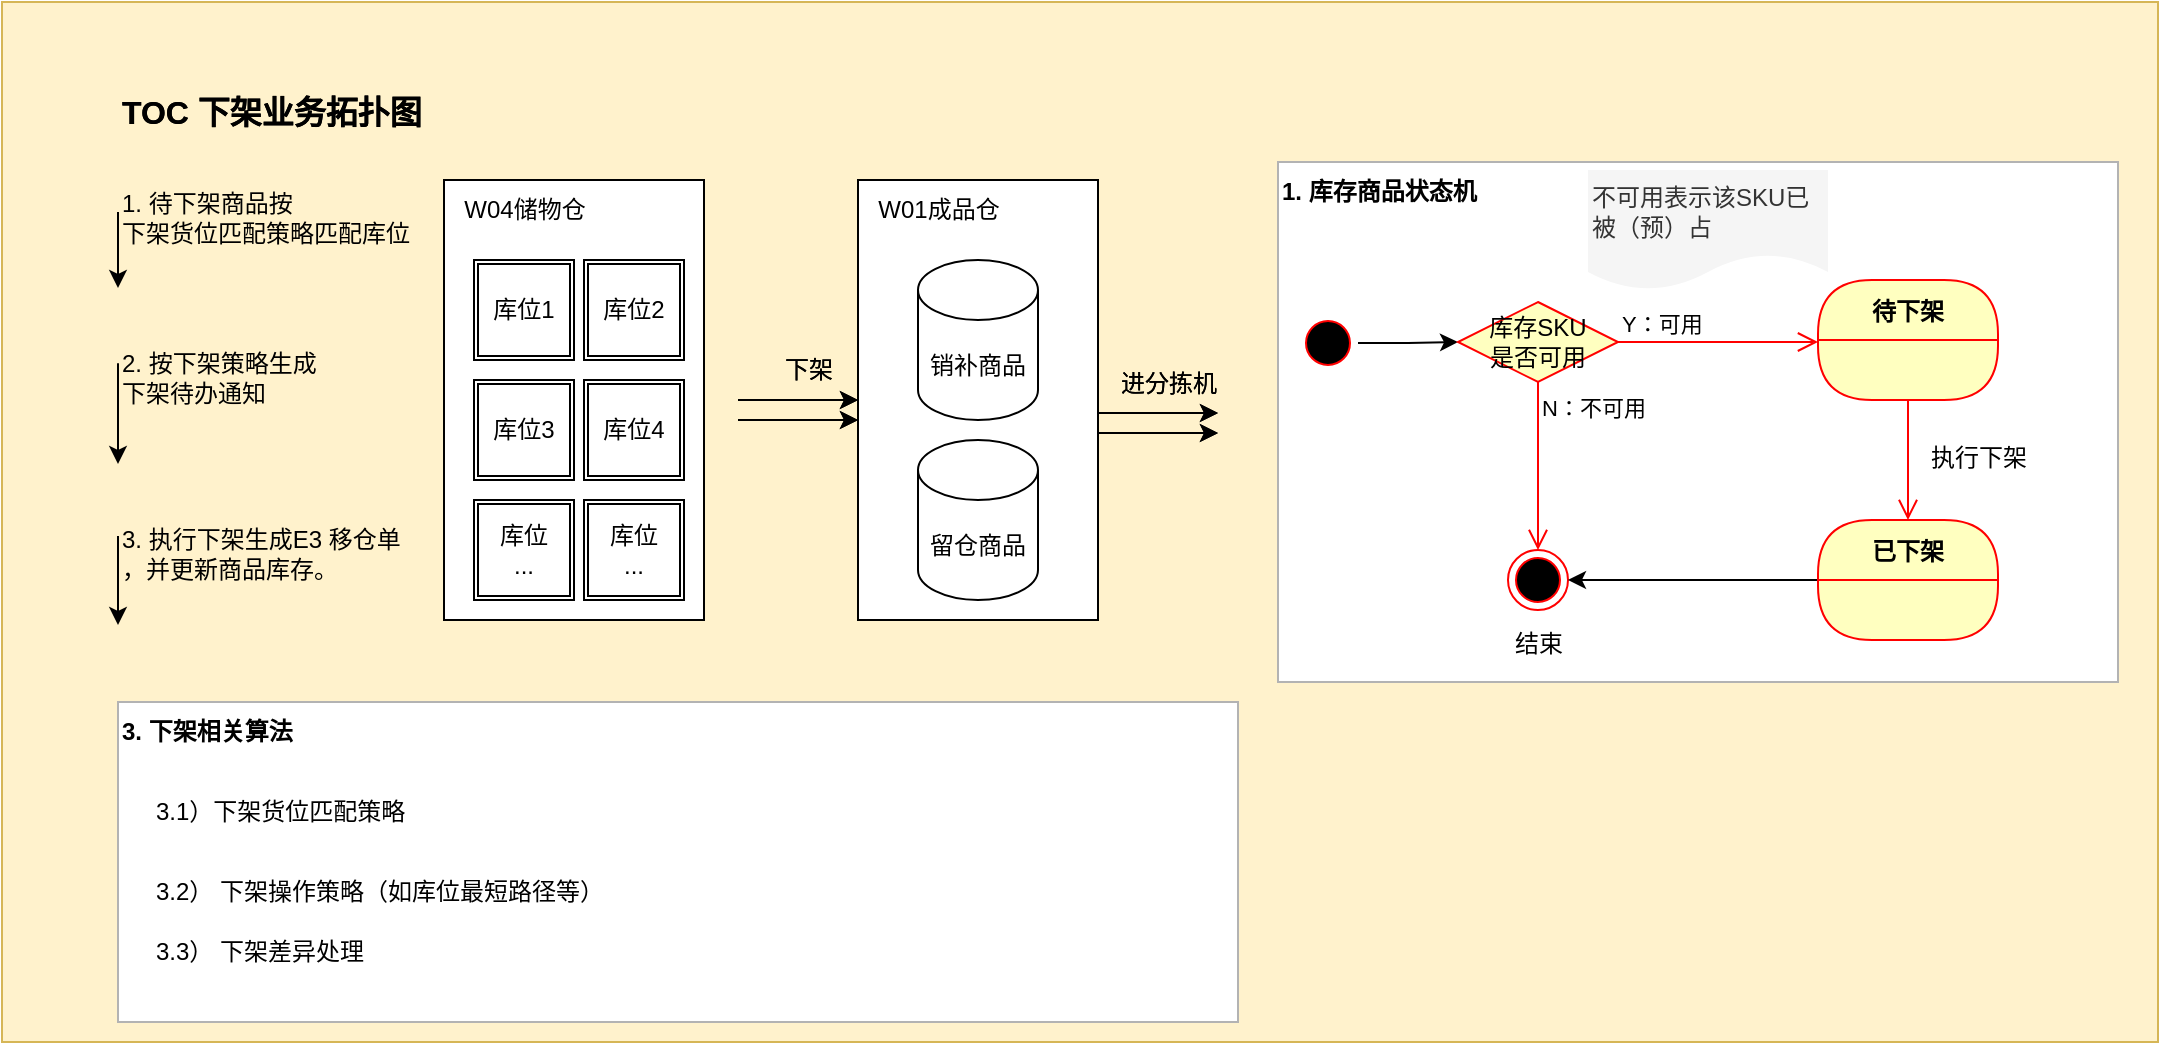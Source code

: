 <mxfile version="21.3.2" type="github">
  <diagram name="第 1 页" id="dd9n72ojKjCMeyAuzoJM">
    <mxGraphModel dx="4001" dy="896" grid="1" gridSize="10" guides="1" tooltips="1" connect="1" arrows="1" fold="1" page="1" pageScale="1" pageWidth="827" pageHeight="1169" math="0" shadow="0">
      <root>
        <mxCell id="0" />
        <mxCell id="1" parent="0" />
        <mxCell id="CStQeyzi_VtPoereYXox-1" value="" style="rounded=0;whiteSpace=wrap;html=1;fillColor=#fff2cc;strokeColor=#d6b656;" vertex="1" parent="1">
          <mxGeometry x="-1668" width="1078" height="520" as="geometry" />
        </mxCell>
        <mxCell id="CStQeyzi_VtPoereYXox-2" value="TOC 下架业务拓扑图" style="text;html=1;align=left;verticalAlign=middle;resizable=0;points=[];autosize=1;strokeColor=none;fillColor=none;fontStyle=1;fontSize=16;" vertex="1" parent="1">
          <mxGeometry x="-1610" y="40" width="170" height="30" as="geometry" />
        </mxCell>
        <mxCell id="CStQeyzi_VtPoereYXox-3" value="" style="rounded=0;whiteSpace=wrap;html=1;" vertex="1" parent="1">
          <mxGeometry x="-1240" y="89" width="120" height="220" as="geometry" />
        </mxCell>
        <mxCell id="CStQeyzi_VtPoereYXox-4" value="W01成品仓" style="text;html=1;align=center;verticalAlign=middle;resizable=0;points=[];autosize=1;strokeColor=none;fillColor=none;" vertex="1" parent="1">
          <mxGeometry x="-1240" y="89" width="80" height="30" as="geometry" />
        </mxCell>
        <mxCell id="CStQeyzi_VtPoereYXox-7" value="销补商品" style="shape=cylinder3;whiteSpace=wrap;html=1;boundedLbl=1;backgroundOutline=1;size=15;" vertex="1" parent="1">
          <mxGeometry x="-1210" y="129" width="60" height="80" as="geometry" />
        </mxCell>
        <mxCell id="CStQeyzi_VtPoereYXox-8" value="留仓商品" style="shape=cylinder3;whiteSpace=wrap;html=1;boundedLbl=1;backgroundOutline=1;size=15;" vertex="1" parent="1">
          <mxGeometry x="-1210" y="219" width="60" height="80" as="geometry" />
        </mxCell>
        <mxCell id="CStQeyzi_VtPoereYXox-15" value="" style="group" vertex="1" connectable="0" parent="1">
          <mxGeometry x="-1300" y="199" width="60" height="10" as="geometry" />
        </mxCell>
        <mxCell id="CStQeyzi_VtPoereYXox-16" value="" style="endArrow=classic;html=1;rounded=0;" edge="1" parent="CStQeyzi_VtPoereYXox-15">
          <mxGeometry width="50" height="50" relative="1" as="geometry">
            <mxPoint y="10" as="sourcePoint" />
            <mxPoint x="60" y="10" as="targetPoint" />
          </mxGeometry>
        </mxCell>
        <mxCell id="CStQeyzi_VtPoereYXox-17" value="" style="endArrow=classic;html=1;rounded=0;" edge="1" parent="CStQeyzi_VtPoereYXox-15">
          <mxGeometry width="50" height="50" relative="1" as="geometry">
            <mxPoint as="sourcePoint" />
            <mxPoint x="60" as="targetPoint" />
          </mxGeometry>
        </mxCell>
        <mxCell id="CStQeyzi_VtPoereYXox-18" value="" style="rounded=0;whiteSpace=wrap;html=1;strokeColor=#B3B3B3;" vertex="1" parent="1">
          <mxGeometry x="-1030" y="80" width="420" height="260" as="geometry" />
        </mxCell>
        <mxCell id="CStQeyzi_VtPoereYXox-38" value="" style="ellipse;html=1;shape=endState;fillColor=#000000;strokeColor=#ff0000;" vertex="1" parent="1">
          <mxGeometry x="-915" y="274" width="30" height="30" as="geometry" />
        </mxCell>
        <mxCell id="CStQeyzi_VtPoereYXox-39" value="结束" style="text;html=1;align=center;verticalAlign=middle;resizable=0;points=[];autosize=1;strokeColor=none;fillColor=none;" vertex="1" parent="1">
          <mxGeometry x="-925" y="306" width="50" height="30" as="geometry" />
        </mxCell>
        <mxCell id="CStQeyzi_VtPoereYXox-41" value="1. 库存商品状态机" style="text;html=1;align=left;verticalAlign=middle;resizable=0;points=[];autosize=1;strokeColor=none;fillColor=none;fontStyle=1" vertex="1" parent="1">
          <mxGeometry x="-1030" y="80" width="120" height="30" as="geometry" />
        </mxCell>
        <mxCell id="CStQeyzi_VtPoereYXox-69" value="下架" style="text;html=1;align=center;verticalAlign=middle;resizable=0;points=[];autosize=1;strokeColor=none;fillColor=none;" vertex="1" parent="1">
          <mxGeometry x="-1290" y="169" width="50" height="30" as="geometry" />
        </mxCell>
        <mxCell id="CStQeyzi_VtPoereYXox-70" value="" style="rounded=0;whiteSpace=wrap;html=1;strokeColor=#B3B3B3;" vertex="1" parent="1">
          <mxGeometry x="-1610" y="350" width="560" height="160" as="geometry" />
        </mxCell>
        <mxCell id="CStQeyzi_VtPoereYXox-71" value="3. 下架相关算法" style="text;html=1;align=left;verticalAlign=middle;resizable=0;points=[];autosize=1;strokeColor=none;fillColor=none;fontStyle=1" vertex="1" parent="1">
          <mxGeometry x="-1610" y="350" width="110" height="30" as="geometry" />
        </mxCell>
        <mxCell id="CStQeyzi_VtPoereYXox-72" value="3.1）下架货位匹配策略" style="text;html=1;align=left;verticalAlign=middle;resizable=0;points=[];autosize=1;strokeColor=none;fillColor=none;fontStyle=0" vertex="1" parent="1">
          <mxGeometry x="-1593" y="390" width="150" height="30" as="geometry" />
        </mxCell>
        <mxCell id="CStQeyzi_VtPoereYXox-73" value="3.2） 下架操作策略（如库位最短路径等）" style="text;html=1;align=left;verticalAlign=middle;resizable=0;points=[];autosize=1;strokeColor=none;fillColor=none;fontStyle=0" vertex="1" parent="1">
          <mxGeometry x="-1593" y="430" width="250" height="30" as="geometry" />
        </mxCell>
        <mxCell id="CStQeyzi_VtPoereYXox-74" value="3.3） 下架差异处理" style="text;html=1;align=left;verticalAlign=middle;resizable=0;points=[];autosize=1;strokeColor=none;fillColor=none;fontStyle=0" vertex="1" parent="1">
          <mxGeometry x="-1593" y="460" width="130" height="30" as="geometry" />
        </mxCell>
        <mxCell id="CStQeyzi_VtPoereYXox-77" value="" style="rounded=0;whiteSpace=wrap;html=1;" vertex="1" parent="1">
          <mxGeometry x="-1447" y="89" width="130" height="220" as="geometry" />
        </mxCell>
        <mxCell id="CStQeyzi_VtPoereYXox-78" value="W04储物仓" style="text;html=1;align=center;verticalAlign=middle;resizable=0;points=[];autosize=1;strokeColor=none;fillColor=none;" vertex="1" parent="1">
          <mxGeometry x="-1447" y="89" width="80" height="30" as="geometry" />
        </mxCell>
        <mxCell id="CStQeyzi_VtPoereYXox-79" value="库位1" style="shape=ext;double=1;whiteSpace=wrap;html=1;aspect=fixed;" vertex="1" parent="1">
          <mxGeometry x="-1432" y="129" width="50" height="50" as="geometry" />
        </mxCell>
        <mxCell id="CStQeyzi_VtPoereYXox-80" value="库位2" style="shape=ext;double=1;whiteSpace=wrap;html=1;aspect=fixed;" vertex="1" parent="1">
          <mxGeometry x="-1377" y="129" width="50" height="50" as="geometry" />
        </mxCell>
        <mxCell id="CStQeyzi_VtPoereYXox-81" value="库位4" style="shape=ext;double=1;whiteSpace=wrap;html=1;aspect=fixed;" vertex="1" parent="1">
          <mxGeometry x="-1377" y="189" width="50" height="50" as="geometry" />
        </mxCell>
        <mxCell id="CStQeyzi_VtPoereYXox-82" value="库位3" style="shape=ext;double=1;whiteSpace=wrap;html=1;aspect=fixed;" vertex="1" parent="1">
          <mxGeometry x="-1432" y="189" width="50" height="50" as="geometry" />
        </mxCell>
        <mxCell id="CStQeyzi_VtPoereYXox-83" value="库位&lt;br&gt;..." style="shape=ext;double=1;whiteSpace=wrap;html=1;aspect=fixed;" vertex="1" parent="1">
          <mxGeometry x="-1432" y="249" width="50" height="50" as="geometry" />
        </mxCell>
        <mxCell id="CStQeyzi_VtPoereYXox-84" value="库位&lt;br&gt;..." style="shape=ext;double=1;whiteSpace=wrap;html=1;aspect=fixed;" vertex="1" parent="1">
          <mxGeometry x="-1377" y="249" width="50" height="50" as="geometry" />
        </mxCell>
        <mxCell id="CStQeyzi_VtPoereYXox-92" value="" style="endArrow=classic;html=1;rounded=0;" edge="1" parent="1">
          <mxGeometry width="50" height="50" relative="1" as="geometry">
            <mxPoint x="-1610" y="105" as="sourcePoint" />
            <mxPoint x="-1610" y="143" as="targetPoint" />
          </mxGeometry>
        </mxCell>
        <mxCell id="CStQeyzi_VtPoereYXox-93" value="1. 待下架商品按&lt;br&gt;下架货位匹配策略匹配库位" style="text;html=1;align=left;verticalAlign=middle;resizable=0;points=[];autosize=1;strokeColor=none;fillColor=none;" vertex="1" parent="1">
          <mxGeometry x="-1610" y="88" width="170" height="40" as="geometry" />
        </mxCell>
        <mxCell id="CStQeyzi_VtPoereYXox-94" value="" style="group" vertex="1" connectable="0" parent="1">
          <mxGeometry x="-1610" y="173" width="230" height="58" as="geometry" />
        </mxCell>
        <mxCell id="CStQeyzi_VtPoereYXox-95" value="" style="endArrow=classic;html=1;rounded=0;" edge="1" parent="CStQeyzi_VtPoereYXox-94">
          <mxGeometry width="50" height="50" relative="1" as="geometry">
            <mxPoint y="7.565" as="sourcePoint" />
            <mxPoint y="58" as="targetPoint" />
          </mxGeometry>
        </mxCell>
        <mxCell id="CStQeyzi_VtPoereYXox-96" value="2. 按下架策略生成&lt;br&gt;下架待办通知" style="text;html=1;align=left;verticalAlign=middle;resizable=0;points=[];autosize=1;strokeColor=none;fillColor=none;" vertex="1" parent="CStQeyzi_VtPoereYXox-94">
          <mxGeometry y="-5" width="120" height="40" as="geometry" />
        </mxCell>
        <mxCell id="CStQeyzi_VtPoereYXox-97" value="" style="endArrow=classic;html=1;rounded=0;" edge="1" parent="1">
          <mxGeometry width="50" height="50" relative="1" as="geometry">
            <mxPoint x="-1610" y="267" as="sourcePoint" />
            <mxPoint x="-1610" y="311.5" as="targetPoint" />
          </mxGeometry>
        </mxCell>
        <mxCell id="CStQeyzi_VtPoereYXox-98" value="3. 执行下架生成E3&lt;span style=&quot;white-space: pre;&quot;&gt; &lt;/span&gt;移仓单&lt;br&gt;，并更新商品库存。" style="text;html=1;align=left;verticalAlign=middle;resizable=0;points=[];autosize=1;strokeColor=none;fillColor=none;" vertex="1" parent="1">
          <mxGeometry x="-1610" y="256" width="160" height="40" as="geometry" />
        </mxCell>
        <mxCell id="CStQeyzi_VtPoereYXox-99" value="" style="group" vertex="1" connectable="0" parent="1">
          <mxGeometry x="-1120" y="205.5" width="60" height="10" as="geometry" />
        </mxCell>
        <mxCell id="CStQeyzi_VtPoereYXox-100" value="" style="endArrow=classic;html=1;rounded=0;" edge="1" parent="CStQeyzi_VtPoereYXox-99">
          <mxGeometry width="50" height="50" relative="1" as="geometry">
            <mxPoint y="10" as="sourcePoint" />
            <mxPoint x="60" y="10" as="targetPoint" />
          </mxGeometry>
        </mxCell>
        <mxCell id="CStQeyzi_VtPoereYXox-101" value="" style="endArrow=classic;html=1;rounded=0;" edge="1" parent="CStQeyzi_VtPoereYXox-99">
          <mxGeometry width="50" height="50" relative="1" as="geometry">
            <mxPoint as="sourcePoint" />
            <mxPoint x="60" as="targetPoint" />
          </mxGeometry>
        </mxCell>
        <mxCell id="CStQeyzi_VtPoereYXox-102" value="进分拣机" style="text;html=1;align=center;verticalAlign=middle;resizable=0;points=[];autosize=1;strokeColor=none;fillColor=none;" vertex="1" parent="1">
          <mxGeometry x="-1120" y="175.5" width="70" height="30" as="geometry" />
        </mxCell>
        <mxCell id="CStQeyzi_VtPoereYXox-103" value="TOC 下架业务拓扑图" style="text;html=1;align=left;verticalAlign=middle;resizable=0;points=[];autosize=1;strokeColor=none;fillColor=none;fontStyle=1;fontSize=16;" vertex="1" parent="1">
          <mxGeometry x="-1610" y="40" width="170" height="30" as="geometry" />
        </mxCell>
        <mxCell id="CStQeyzi_VtPoereYXox-104" value="" style="rounded=0;whiteSpace=wrap;html=1;" vertex="1" parent="1">
          <mxGeometry x="-1240" y="89" width="120" height="220" as="geometry" />
        </mxCell>
        <mxCell id="CStQeyzi_VtPoereYXox-105" value="W01成品仓" style="text;html=1;align=center;verticalAlign=middle;resizable=0;points=[];autosize=1;strokeColor=none;fillColor=none;" vertex="1" parent="1">
          <mxGeometry x="-1240" y="89" width="80" height="30" as="geometry" />
        </mxCell>
        <mxCell id="CStQeyzi_VtPoereYXox-106" value="销补商品" style="shape=cylinder3;whiteSpace=wrap;html=1;boundedLbl=1;backgroundOutline=1;size=15;" vertex="1" parent="1">
          <mxGeometry x="-1210" y="129" width="60" height="80" as="geometry" />
        </mxCell>
        <mxCell id="CStQeyzi_VtPoereYXox-107" value="留仓商品" style="shape=cylinder3;whiteSpace=wrap;html=1;boundedLbl=1;backgroundOutline=1;size=15;" vertex="1" parent="1">
          <mxGeometry x="-1210" y="219" width="60" height="80" as="geometry" />
        </mxCell>
        <mxCell id="CStQeyzi_VtPoereYXox-108" value="" style="group" vertex="1" connectable="0" parent="1">
          <mxGeometry x="-1300" y="199" width="60" height="10" as="geometry" />
        </mxCell>
        <mxCell id="CStQeyzi_VtPoereYXox-109" value="" style="endArrow=classic;html=1;rounded=0;" edge="1" parent="CStQeyzi_VtPoereYXox-108">
          <mxGeometry width="50" height="50" relative="1" as="geometry">
            <mxPoint y="10" as="sourcePoint" />
            <mxPoint x="60" y="10" as="targetPoint" />
          </mxGeometry>
        </mxCell>
        <mxCell id="CStQeyzi_VtPoereYXox-110" value="" style="endArrow=classic;html=1;rounded=0;" edge="1" parent="CStQeyzi_VtPoereYXox-108">
          <mxGeometry width="50" height="50" relative="1" as="geometry">
            <mxPoint as="sourcePoint" />
            <mxPoint x="60" as="targetPoint" />
          </mxGeometry>
        </mxCell>
        <mxCell id="CStQeyzi_VtPoereYXox-111" value="下架" style="text;html=1;align=center;verticalAlign=middle;resizable=0;points=[];autosize=1;strokeColor=none;fillColor=none;" vertex="1" parent="1">
          <mxGeometry x="-1290" y="169" width="50" height="30" as="geometry" />
        </mxCell>
        <mxCell id="CStQeyzi_VtPoereYXox-112" value="" style="rounded=0;whiteSpace=wrap;html=1;" vertex="1" parent="1">
          <mxGeometry x="-1447" y="89" width="130" height="220" as="geometry" />
        </mxCell>
        <mxCell id="CStQeyzi_VtPoereYXox-113" value="W04储物仓" style="text;html=1;align=center;verticalAlign=middle;resizable=0;points=[];autosize=1;strokeColor=none;fillColor=none;" vertex="1" parent="1">
          <mxGeometry x="-1447" y="89" width="80" height="30" as="geometry" />
        </mxCell>
        <mxCell id="CStQeyzi_VtPoereYXox-114" value="库位1" style="shape=ext;double=1;whiteSpace=wrap;html=1;aspect=fixed;" vertex="1" parent="1">
          <mxGeometry x="-1432" y="129" width="50" height="50" as="geometry" />
        </mxCell>
        <mxCell id="CStQeyzi_VtPoereYXox-115" value="库位2" style="shape=ext;double=1;whiteSpace=wrap;html=1;aspect=fixed;" vertex="1" parent="1">
          <mxGeometry x="-1377" y="129" width="50" height="50" as="geometry" />
        </mxCell>
        <mxCell id="CStQeyzi_VtPoereYXox-116" value="库位4" style="shape=ext;double=1;whiteSpace=wrap;html=1;aspect=fixed;" vertex="1" parent="1">
          <mxGeometry x="-1377" y="189" width="50" height="50" as="geometry" />
        </mxCell>
        <mxCell id="CStQeyzi_VtPoereYXox-117" value="库位3" style="shape=ext;double=1;whiteSpace=wrap;html=1;aspect=fixed;" vertex="1" parent="1">
          <mxGeometry x="-1432" y="189" width="50" height="50" as="geometry" />
        </mxCell>
        <mxCell id="CStQeyzi_VtPoereYXox-118" value="库位&lt;br&gt;..." style="shape=ext;double=1;whiteSpace=wrap;html=1;aspect=fixed;" vertex="1" parent="1">
          <mxGeometry x="-1432" y="249" width="50" height="50" as="geometry" />
        </mxCell>
        <mxCell id="CStQeyzi_VtPoereYXox-119" value="库位&lt;br&gt;..." style="shape=ext;double=1;whiteSpace=wrap;html=1;aspect=fixed;" vertex="1" parent="1">
          <mxGeometry x="-1377" y="249" width="50" height="50" as="geometry" />
        </mxCell>
        <mxCell id="CStQeyzi_VtPoereYXox-120" value="" style="group" vertex="1" connectable="0" parent="1">
          <mxGeometry x="-1120" y="205.5" width="60" height="10" as="geometry" />
        </mxCell>
        <mxCell id="CStQeyzi_VtPoereYXox-121" value="" style="endArrow=classic;html=1;rounded=0;" edge="1" parent="CStQeyzi_VtPoereYXox-120">
          <mxGeometry width="50" height="50" relative="1" as="geometry">
            <mxPoint y="10" as="sourcePoint" />
            <mxPoint x="60" y="10" as="targetPoint" />
          </mxGeometry>
        </mxCell>
        <mxCell id="CStQeyzi_VtPoereYXox-122" value="" style="endArrow=classic;html=1;rounded=0;" edge="1" parent="CStQeyzi_VtPoereYXox-120">
          <mxGeometry width="50" height="50" relative="1" as="geometry">
            <mxPoint as="sourcePoint" />
            <mxPoint x="60" as="targetPoint" />
          </mxGeometry>
        </mxCell>
        <mxCell id="CStQeyzi_VtPoereYXox-123" value="进分拣机" style="text;html=1;align=center;verticalAlign=middle;resizable=0;points=[];autosize=1;strokeColor=none;fillColor=none;" vertex="1" parent="1">
          <mxGeometry x="-1120" y="175.5" width="70" height="30" as="geometry" />
        </mxCell>
        <mxCell id="CStQeyzi_VtPoereYXox-155" value="" style="edgeStyle=orthogonalEdgeStyle;rounded=0;orthogonalLoop=1;jettySize=auto;html=1;" edge="1" parent="1" source="CStQeyzi_VtPoereYXox-148" target="CStQeyzi_VtPoereYXox-152">
          <mxGeometry relative="1" as="geometry" />
        </mxCell>
        <mxCell id="CStQeyzi_VtPoereYXox-148" value="" style="ellipse;html=1;shape=startState;fillColor=#000000;strokeColor=#ff0000;" vertex="1" parent="1">
          <mxGeometry x="-1020" y="155.5" width="30" height="30" as="geometry" />
        </mxCell>
        <mxCell id="CStQeyzi_VtPoereYXox-152" value="库存SKU &lt;br&gt;是否可用" style="rhombus;whiteSpace=wrap;html=1;fontColor=#000000;fillColor=#ffffc0;strokeColor=#ff0000;" vertex="1" parent="1">
          <mxGeometry x="-940" y="150" width="80" height="40" as="geometry" />
        </mxCell>
        <mxCell id="CStQeyzi_VtPoereYXox-153" value="Y：可用" style="edgeStyle=orthogonalEdgeStyle;html=1;align=left;verticalAlign=bottom;endArrow=open;endSize=8;strokeColor=#ff0000;rounded=0;entryX=0;entryY=0.5;entryDx=0;entryDy=0;" edge="1" source="CStQeyzi_VtPoereYXox-152" parent="1">
          <mxGeometry x="-1" relative="1" as="geometry">
            <mxPoint x="-760.0" y="170" as="targetPoint" />
          </mxGeometry>
        </mxCell>
        <mxCell id="CStQeyzi_VtPoereYXox-154" value="N：不可用" style="edgeStyle=orthogonalEdgeStyle;html=1;align=left;verticalAlign=top;endArrow=open;endSize=8;strokeColor=#ff0000;rounded=0;entryX=0.5;entryY=0;entryDx=0;entryDy=0;" edge="1" source="CStQeyzi_VtPoereYXox-152" parent="1" target="CStQeyzi_VtPoereYXox-38">
          <mxGeometry x="-1" relative="1" as="geometry">
            <mxPoint x="-900" y="256" as="targetPoint" />
          </mxGeometry>
        </mxCell>
        <mxCell id="CStQeyzi_VtPoereYXox-157" value="待下架" style="swimlane;fontStyle=1;align=center;verticalAlign=middle;childLayout=stackLayout;horizontal=1;startSize=30;horizontalStack=0;resizeParent=0;resizeLast=1;container=0;fontColor=#000000;collapsible=0;rounded=1;arcSize=30;strokeColor=#ff0000;fillColor=#ffffc0;swimlaneFillColor=#ffffc0;dropTarget=0;" vertex="1" parent="1">
          <mxGeometry x="-760" y="139" width="90" height="60" as="geometry" />
        </mxCell>
        <mxCell id="CStQeyzi_VtPoereYXox-159" value="" style="edgeStyle=orthogonalEdgeStyle;html=1;verticalAlign=bottom;endArrow=open;endSize=8;strokeColor=#ff0000;rounded=0;entryX=0.5;entryY=0;entryDx=0;entryDy=0;" edge="1" source="CStQeyzi_VtPoereYXox-157" parent="1" target="CStQeyzi_VtPoereYXox-160">
          <mxGeometry relative="1" as="geometry">
            <mxPoint x="-680" y="259" as="targetPoint" />
            <Array as="points">
              <mxPoint x="-715" y="240" />
              <mxPoint x="-715" y="240" />
            </Array>
          </mxGeometry>
        </mxCell>
        <mxCell id="CStQeyzi_VtPoereYXox-163" value="" style="edgeStyle=orthogonalEdgeStyle;rounded=0;orthogonalLoop=1;jettySize=auto;html=1;" edge="1" parent="1" source="CStQeyzi_VtPoereYXox-160" target="CStQeyzi_VtPoereYXox-38">
          <mxGeometry relative="1" as="geometry" />
        </mxCell>
        <mxCell id="CStQeyzi_VtPoereYXox-160" value="已下架" style="swimlane;fontStyle=1;align=center;verticalAlign=middle;childLayout=stackLayout;horizontal=1;startSize=30;horizontalStack=0;resizeParent=0;resizeLast=1;container=0;fontColor=#000000;collapsible=0;rounded=1;arcSize=30;strokeColor=#ff0000;fillColor=#ffffc0;swimlaneFillColor=#ffffc0;dropTarget=0;" vertex="1" parent="1">
          <mxGeometry x="-760" y="259" width="90" height="60" as="geometry" />
        </mxCell>
        <mxCell id="CStQeyzi_VtPoereYXox-164" value="执行下架" style="text;html=1;align=center;verticalAlign=middle;resizable=0;points=[];autosize=1;strokeColor=none;fillColor=none;" vertex="1" parent="1">
          <mxGeometry x="-715" y="213" width="70" height="30" as="geometry" />
        </mxCell>
        <mxCell id="CStQeyzi_VtPoereYXox-165" value="不可用表示该SKU已被（预）占" style="shape=document;whiteSpace=wrap;html=1;boundedLbl=1;align=left;fillColor=#f5f5f5;fontColor=#333333;strokeColor=none;" vertex="1" parent="1">
          <mxGeometry x="-875" y="84" width="120" height="60" as="geometry" />
        </mxCell>
      </root>
    </mxGraphModel>
  </diagram>
</mxfile>

